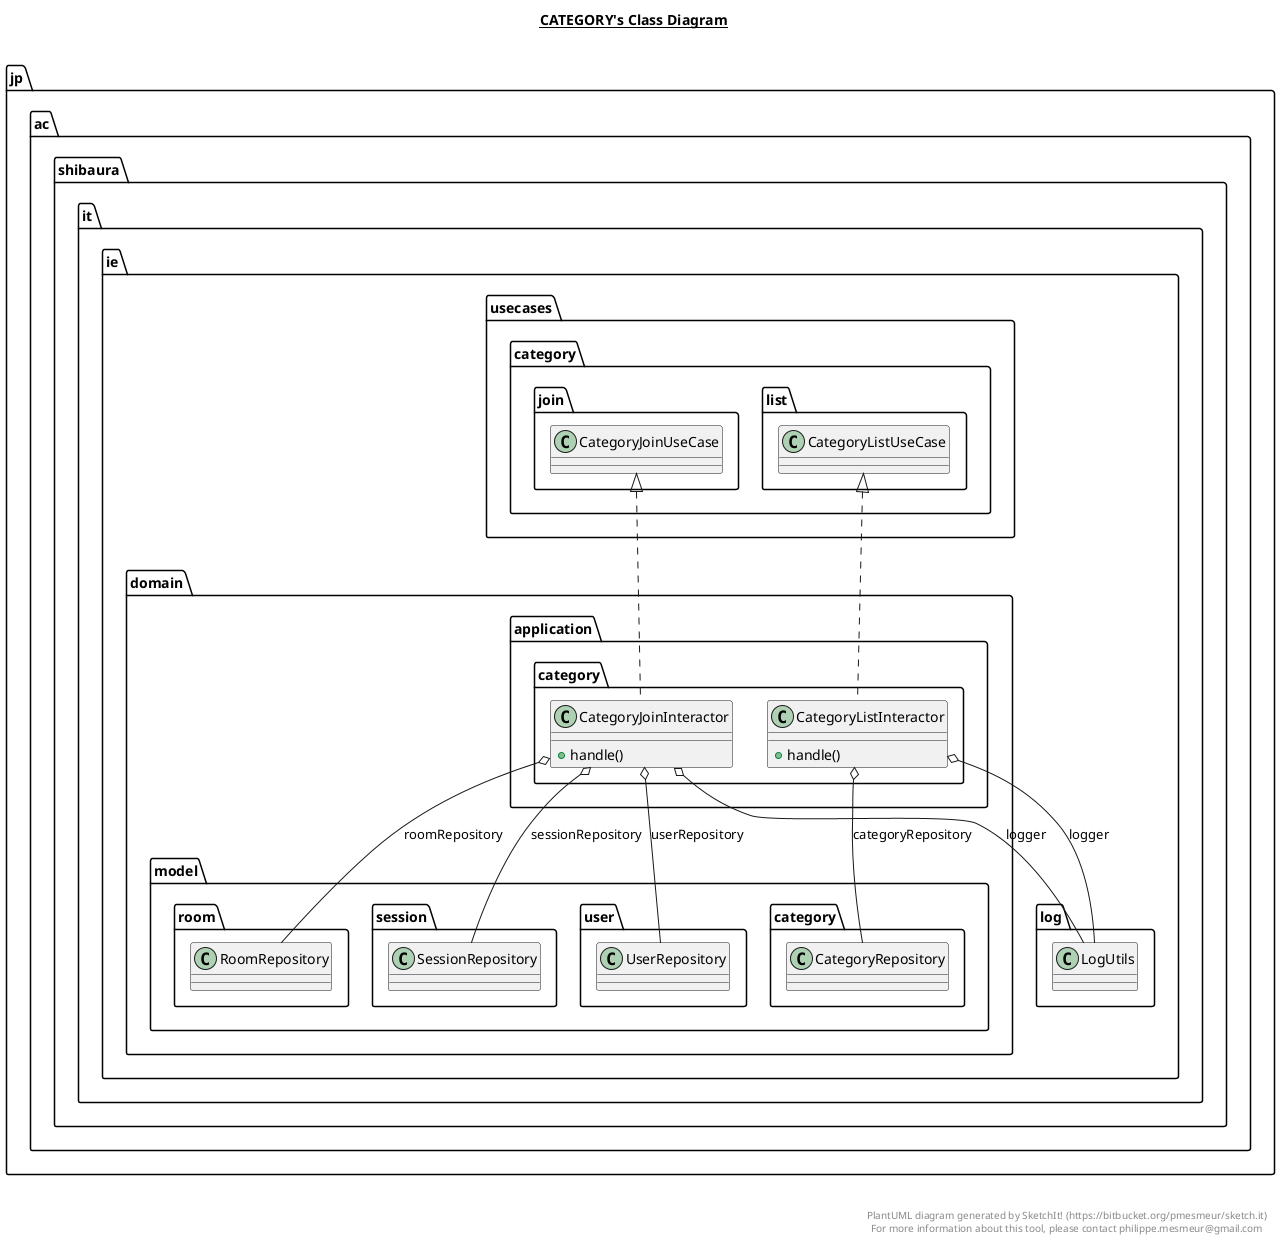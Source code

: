@startuml

title __CATEGORY's Class Diagram__\n

  namespace jp.ac.shibaura.it.ie {
    namespace domain.application.category {
      class jp.ac.shibaura.it.ie.domain.application.category.CategoryJoinInteractor {
          + handle()
      }
    }
  }
  

  namespace jp.ac.shibaura.it.ie {
    namespace domain.application.category {
      class jp.ac.shibaura.it.ie.domain.application.category.CategoryListInteractor {
          + handle()
      }
    }
  }
  

  jp.ac.shibaura.it.ie.domain.application.category.CategoryJoinInteractor .up.|> jp.ac.shibaura.it.ie.usecases.category.join.CategoryJoinUseCase
  jp.ac.shibaura.it.ie.domain.application.category.CategoryJoinInteractor o-- jp.ac.shibaura.it.ie.log.LogUtils : logger
  jp.ac.shibaura.it.ie.domain.application.category.CategoryJoinInteractor o-- jp.ac.shibaura.it.ie.domain.model.room.RoomRepository : roomRepository
  jp.ac.shibaura.it.ie.domain.application.category.CategoryJoinInteractor o-- jp.ac.shibaura.it.ie.domain.model.session.SessionRepository : sessionRepository
  jp.ac.shibaura.it.ie.domain.application.category.CategoryJoinInteractor o-- jp.ac.shibaura.it.ie.domain.model.user.UserRepository : userRepository
  jp.ac.shibaura.it.ie.domain.application.category.CategoryListInteractor .up.|> jp.ac.shibaura.it.ie.usecases.category.list.CategoryListUseCase
  jp.ac.shibaura.it.ie.domain.application.category.CategoryListInteractor o-- jp.ac.shibaura.it.ie.domain.model.category.CategoryRepository : categoryRepository
  jp.ac.shibaura.it.ie.domain.application.category.CategoryListInteractor o-- jp.ac.shibaura.it.ie.log.LogUtils : logger


right footer


PlantUML diagram generated by SketchIt! (https://bitbucket.org/pmesmeur/sketch.it)
For more information about this tool, please contact philippe.mesmeur@gmail.com
endfooter

@enduml
